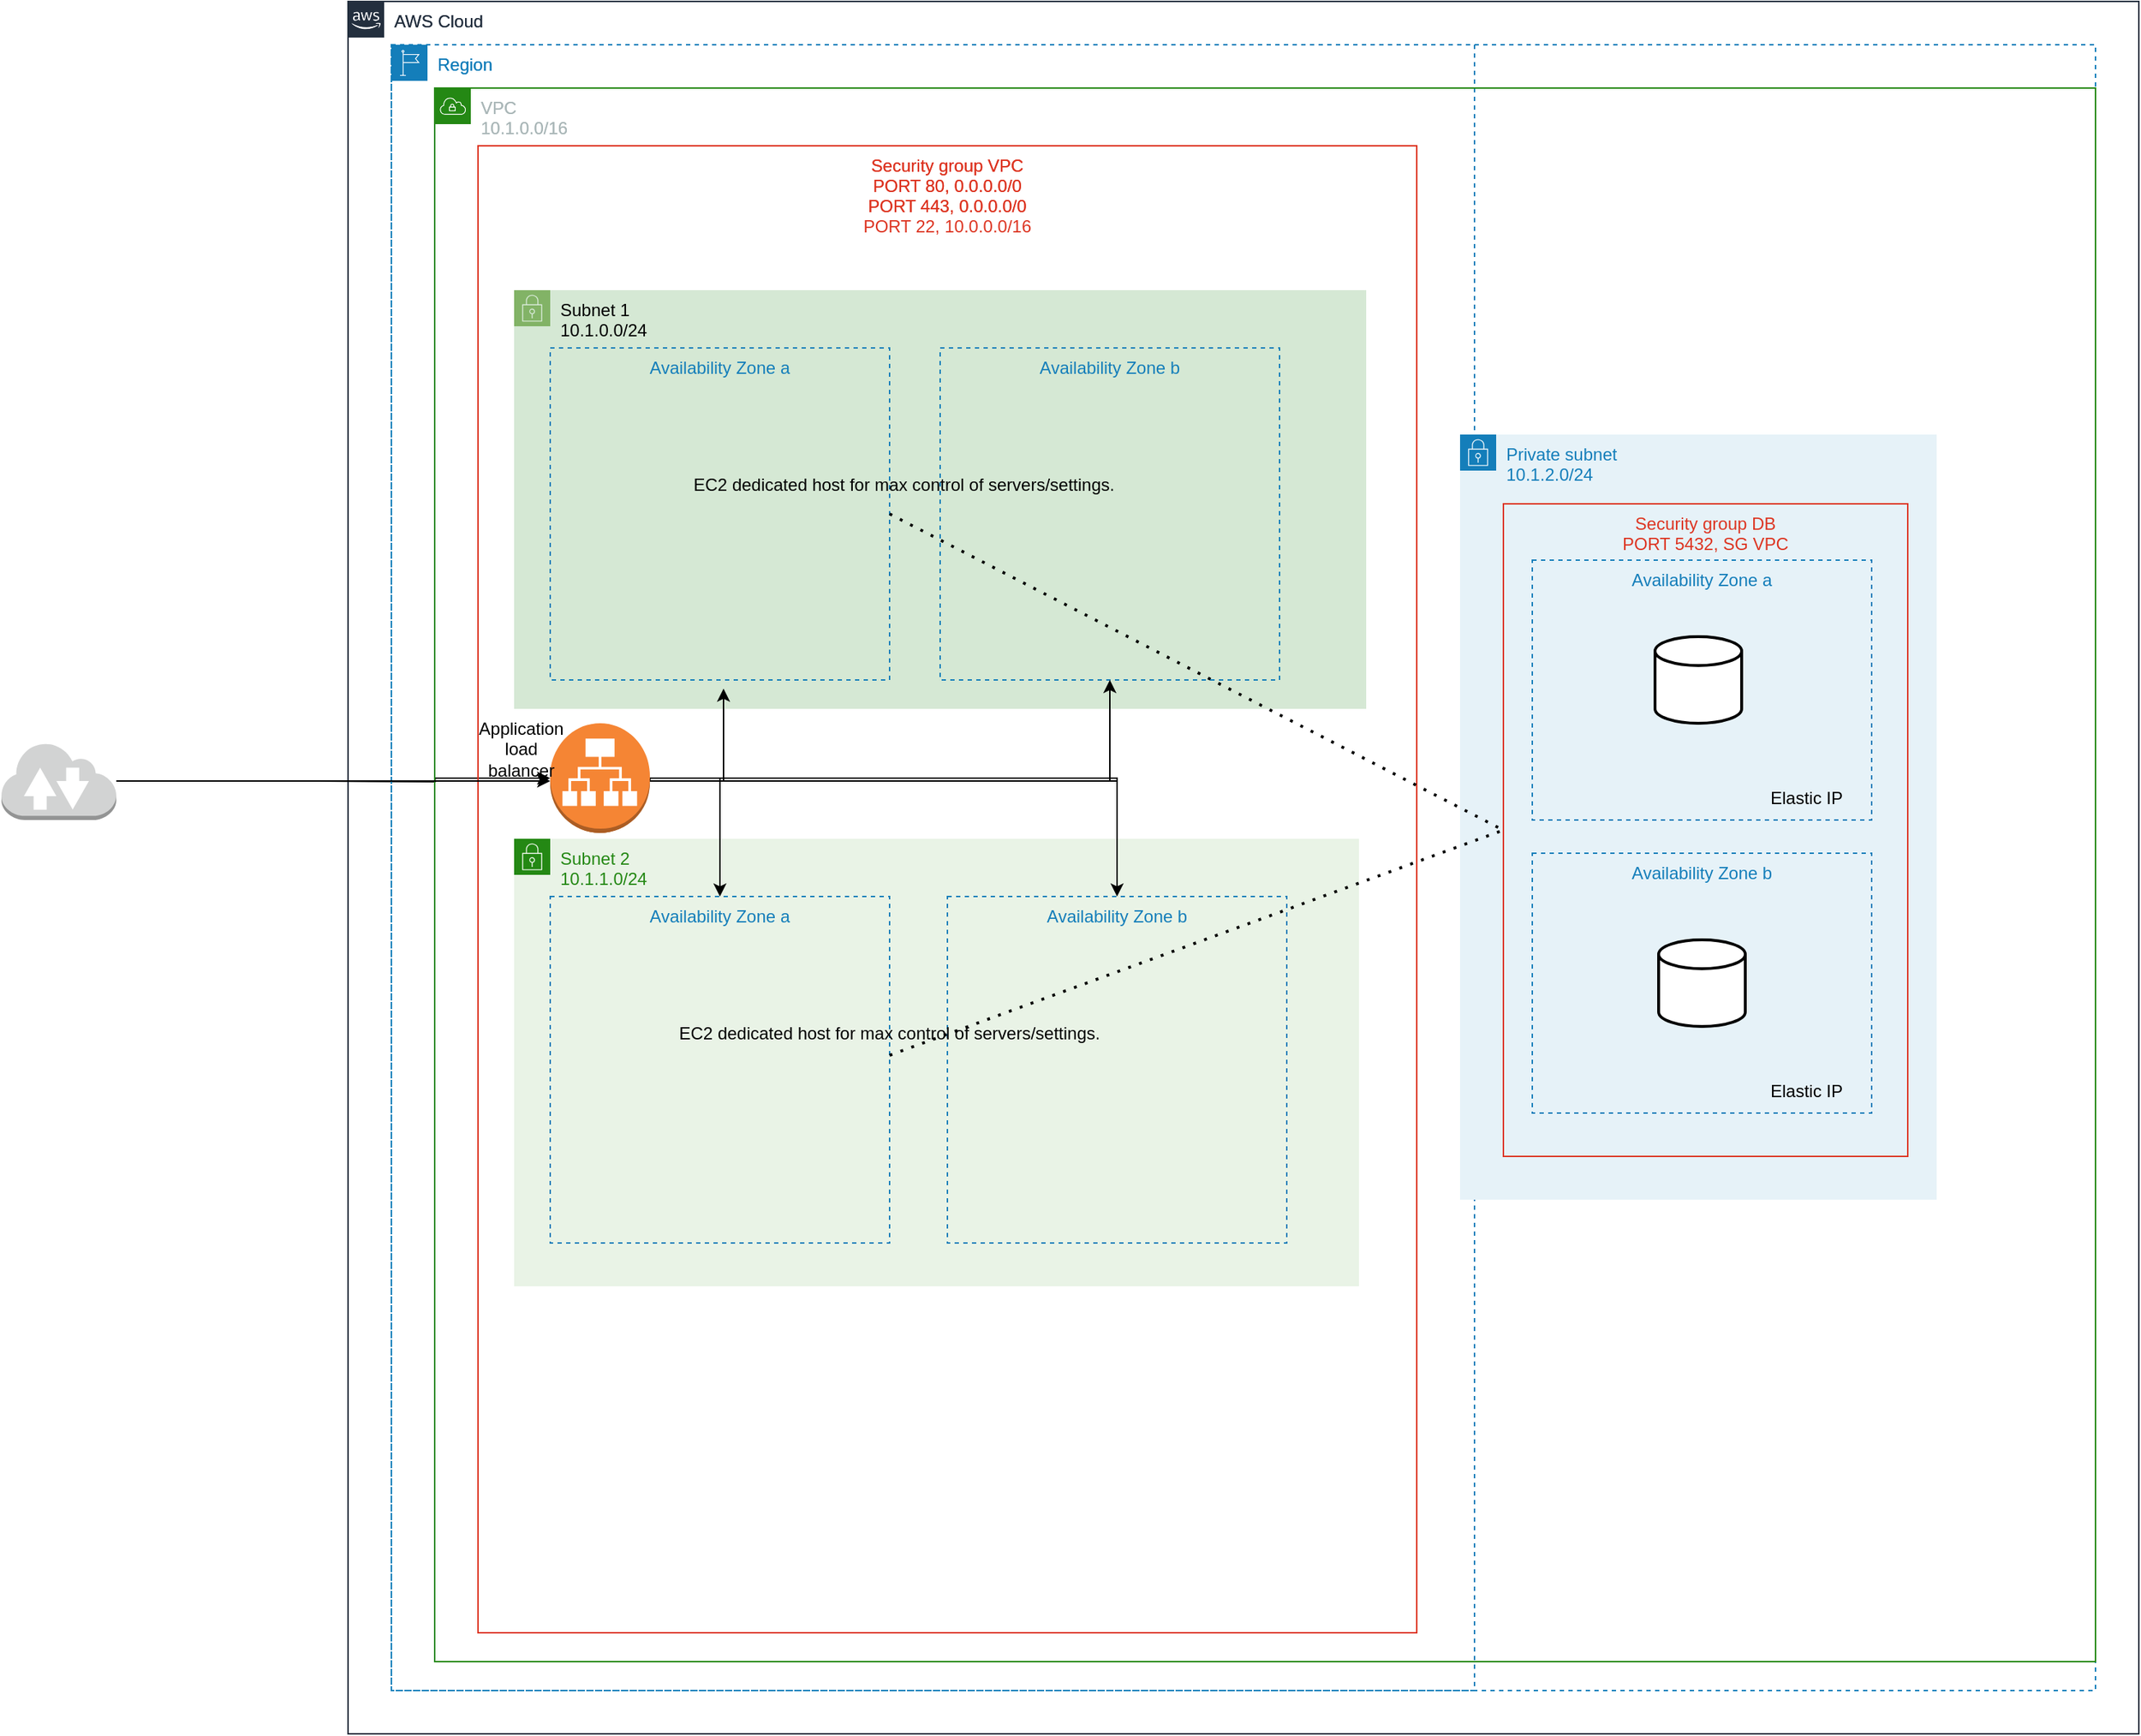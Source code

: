 <mxfile version="20.4.2" type="device"><diagram id="gTvjcaR_RI9-gMZxGEPc" name="Page-1"><mxGraphModel dx="2414" dy="742" grid="1" gridSize="10" guides="1" tooltips="1" connect="1" arrows="1" fold="1" page="1" pageScale="1" pageWidth="850" pageHeight="1100" math="0" shadow="0"><root><mxCell id="0"/><mxCell id="1" parent="0"/><mxCell id="eSPA0Y-xotIE8MCzYfjl-1" value="AWS Cloud" style="points=[[0,0],[0.25,0],[0.5,0],[0.75,0],[1,0],[1,0.25],[1,0.5],[1,0.75],[1,1],[0.75,1],[0.5,1],[0.25,1],[0,1],[0,0.75],[0,0.5],[0,0.25]];outlineConnect=0;gradientColor=none;html=1;whiteSpace=wrap;fontSize=12;fontStyle=0;container=1;pointerEvents=0;collapsible=0;recursiveResize=0;shape=mxgraph.aws4.group;grIcon=mxgraph.aws4.group_aws_cloud_alt;strokeColor=#232F3E;fillColor=none;verticalAlign=top;align=left;spacingLeft=30;fontColor=#232F3E;dashed=0;" parent="1" vertex="1"><mxGeometry x="10" y="10" width="1240" height="1200" as="geometry"/></mxCell><mxCell id="eSPA0Y-xotIE8MCzYfjl-2" value="Security group VPC&#10;PORT 80, 0.0.0.0/0&#10;PORT 443, 0.0.0.0/0" style="fillColor=none;strokeColor=#DD3522;verticalAlign=top;fontStyle=0;fontColor=#DD3522;" parent="1" vertex="1"><mxGeometry x="100" y="110" width="650" height="1030" as="geometry"/></mxCell><mxCell id="eSPA0Y-xotIE8MCzYfjl-3" value="Region" style="points=[[0,0],[0.25,0],[0.5,0],[0.75,0],[1,0],[1,0.25],[1,0.5],[1,0.75],[1,1],[0.75,1],[0.5,1],[0.25,1],[0,1],[0,0.75],[0,0.5],[0,0.25]];outlineConnect=0;gradientColor=none;html=1;whiteSpace=wrap;fontSize=12;fontStyle=0;container=1;pointerEvents=0;collapsible=0;recursiveResize=0;shape=mxgraph.aws4.group;grIcon=mxgraph.aws4.group_region;strokeColor=#147EBA;fillColor=none;verticalAlign=top;align=left;spacingLeft=30;fontColor=#147EBA;dashed=1;" parent="1" vertex="1"><mxGeometry x="40" y="40" width="750" height="1140" as="geometry"/></mxCell><mxCell id="eSPA0Y-xotIE8MCzYfjl-4" value="VPC&lt;br&gt;10.1.0.0/16" style="points=[[0,0],[0.25,0],[0.5,0],[0.75,0],[1,0],[1,0.25],[1,0.5],[1,0.75],[1,1],[0.75,1],[0.5,1],[0.25,1],[0,1],[0,0.75],[0,0.5],[0,0.25]];outlineConnect=0;gradientColor=none;html=1;whiteSpace=wrap;fontSize=12;fontStyle=0;container=1;pointerEvents=0;collapsible=0;recursiveResize=0;shape=mxgraph.aws4.group;grIcon=mxgraph.aws4.group_vpc;strokeColor=#248814;fillColor=none;verticalAlign=top;align=left;spacingLeft=30;fontColor=#AAB7B8;dashed=0;" parent="1" vertex="1"><mxGeometry x="70" y="70" width="1150" height="1090" as="geometry"/></mxCell><mxCell id="eSPA0Y-xotIE8MCzYfjl-5" value="Subnet 1 &lt;br&gt;10.1.0.0/24" style="points=[[0,0],[0.25,0],[0.5,0],[0.75,0],[1,0],[1,0.25],[1,0.5],[1,0.75],[1,1],[0.75,1],[0.5,1],[0.25,1],[0,1],[0,0.75],[0,0.5],[0,0.25]];outlineConnect=0;html=1;whiteSpace=wrap;fontSize=12;fontStyle=0;container=1;pointerEvents=0;collapsible=0;recursiveResize=0;shape=mxgraph.aws4.group;grIcon=mxgraph.aws4.group_security_group;grStroke=0;strokeColor=#82b366;fillColor=#d5e8d4;verticalAlign=top;align=left;spacingLeft=30;dashed=0;" parent="eSPA0Y-xotIE8MCzYfjl-4" vertex="1"><mxGeometry x="55" y="140" width="590" height="290" as="geometry"/></mxCell><mxCell id="eSPA0Y-xotIE8MCzYfjl-7" value="Availability Zone a" style="fillColor=none;strokeColor=#147EBA;dashed=1;verticalAlign=top;fontStyle=0;fontColor=#147EBA;" parent="eSPA0Y-xotIE8MCzYfjl-5" vertex="1"><mxGeometry x="25" y="40" width="235" height="230" as="geometry"/></mxCell><mxCell id="eSPA0Y-xotIE8MCzYfjl-6" value="Subnet 2&lt;br&gt;10.1.1.0/24" style="points=[[0,0],[0.25,0],[0.5,0],[0.75,0],[1,0],[1,0.25],[1,0.5],[1,0.75],[1,1],[0.75,1],[0.5,1],[0.25,1],[0,1],[0,0.75],[0,0.5],[0,0.25]];outlineConnect=0;gradientColor=none;html=1;whiteSpace=wrap;fontSize=12;fontStyle=0;container=1;pointerEvents=0;collapsible=0;recursiveResize=0;shape=mxgraph.aws4.group;grIcon=mxgraph.aws4.group_security_group;grStroke=0;strokeColor=#248814;fillColor=#E9F3E6;verticalAlign=top;align=left;spacingLeft=30;fontColor=#248814;dashed=0;" parent="eSPA0Y-xotIE8MCzYfjl-4" vertex="1"><mxGeometry x="55" y="520" width="585" height="310" as="geometry"/></mxCell><mxCell id="eSPA0Y-xotIE8MCzYfjl-10" value="Availability Zone b" style="fillColor=none;strokeColor=#147EBA;dashed=1;verticalAlign=top;fontStyle=0;fontColor=#147EBA;" parent="eSPA0Y-xotIE8MCzYfjl-6" vertex="1"><mxGeometry x="300" y="40" width="235" height="240" as="geometry"/></mxCell><mxCell id="eSPA0Y-xotIE8MCzYfjl-26" style="edgeStyle=orthogonalEdgeStyle;rounded=0;orthogonalLoop=1;jettySize=auto;html=1;entryX=0.5;entryY=0;entryDx=0;entryDy=0;" parent="eSPA0Y-xotIE8MCzYfjl-4" source="eSPA0Y-xotIE8MCzYfjl-11" target="eSPA0Y-xotIE8MCzYfjl-10" edge="1"><mxGeometry relative="1" as="geometry"/></mxCell><mxCell id="eSPA0Y-xotIE8MCzYfjl-11" value="" style="outlineConnect=0;dashed=0;verticalLabelPosition=bottom;verticalAlign=top;align=center;html=1;shape=mxgraph.aws3.application_load_balancer;fillColor=#F58534;gradientColor=none;" parent="eSPA0Y-xotIE8MCzYfjl-4" vertex="1"><mxGeometry x="80" y="440" width="69" height="76" as="geometry"/></mxCell><mxCell id="eSPA0Y-xotIE8MCzYfjl-28" style="edgeStyle=orthogonalEdgeStyle;rounded=0;orthogonalLoop=1;jettySize=auto;html=1;exitX=1;exitY=0.5;exitDx=0;exitDy=0;exitPerimeter=0;" parent="eSPA0Y-xotIE8MCzYfjl-4" source="eSPA0Y-xotIE8MCzYfjl-11" edge="1"><mxGeometry relative="1" as="geometry"><mxPoint x="200" y="416" as="targetPoint"/><Array as="points"><mxPoint x="200" y="480"/><mxPoint x="200" y="416"/></Array></mxGeometry></mxCell><mxCell id="eSPA0Y-xotIE8MCzYfjl-8" value="Availability Zone b" style="fillColor=none;strokeColor=#147EBA;dashed=1;verticalAlign=top;fontStyle=0;fontColor=#147EBA;" parent="1" vertex="1"><mxGeometry x="420" y="250" width="235" height="230" as="geometry"/></mxCell><mxCell id="eSPA0Y-xotIE8MCzYfjl-9" value="Availability Zone a" style="fillColor=none;strokeColor=#147EBA;dashed=1;verticalAlign=top;fontStyle=0;fontColor=#147EBA;" parent="1" vertex="1"><mxGeometry x="150" y="630" width="235" height="240" as="geometry"/></mxCell><mxCell id="eSPA0Y-xotIE8MCzYfjl-21" value="EC2 dedicated host for max control of servers/settings." style="text;html=1;strokeColor=none;fillColor=none;align=center;verticalAlign=middle;whiteSpace=wrap;rounded=0;" parent="1" vertex="1"><mxGeometry x="180" y="710" width="410" height="30" as="geometry"/></mxCell><mxCell id="eSPA0Y-xotIE8MCzYfjl-22" value="EC2 dedicated host for max control of servers/settings." style="text;html=1;strokeColor=none;fillColor=none;align=center;verticalAlign=middle;whiteSpace=wrap;rounded=0;" parent="1" vertex="1"><mxGeometry x="190" y="330" width="410" height="30" as="geometry"/></mxCell><mxCell id="eSPA0Y-xotIE8MCzYfjl-24" style="edgeStyle=orthogonalEdgeStyle;rounded=0;orthogonalLoop=1;jettySize=auto;html=1;" parent="1" source="eSPA0Y-xotIE8MCzYfjl-11" target="eSPA0Y-xotIE8MCzYfjl-8" edge="1"><mxGeometry relative="1" as="geometry"/></mxCell><mxCell id="eSPA0Y-xotIE8MCzYfjl-27" style="edgeStyle=orthogonalEdgeStyle;rounded=0;orthogonalLoop=1;jettySize=auto;html=1;entryX=0.5;entryY=0;entryDx=0;entryDy=0;exitX=1;exitY=0.5;exitDx=0;exitDy=0;exitPerimeter=0;" parent="1" source="eSPA0Y-xotIE8MCzYfjl-11" target="eSPA0Y-xotIE8MCzYfjl-9" edge="1"><mxGeometry relative="1" as="geometry"/></mxCell><mxCell id="eSPA0Y-xotIE8MCzYfjl-30" style="edgeStyle=orthogonalEdgeStyle;rounded=0;orthogonalLoop=1;jettySize=auto;html=1;entryX=0;entryY=0.5;entryDx=0;entryDy=0;entryPerimeter=0;" parent="1" target="eSPA0Y-xotIE8MCzYfjl-11" edge="1"><mxGeometry relative="1" as="geometry"><mxPoint x="-10.5" y="550" as="sourcePoint"/></mxGeometry></mxCell><mxCell id="OjLrGq0w5toCtnpRONSL-1" value="AWS Cloud" style="points=[[0,0],[0.25,0],[0.5,0],[0.75,0],[1,0],[1,0.25],[1,0.5],[1,0.75],[1,1],[0.75,1],[0.5,1],[0.25,1],[0,1],[0,0.75],[0,0.5],[0,0.25]];outlineConnect=0;gradientColor=none;html=1;whiteSpace=wrap;fontSize=12;fontStyle=0;container=1;pointerEvents=0;collapsible=0;recursiveResize=0;shape=mxgraph.aws4.group;grIcon=mxgraph.aws4.group_aws_cloud_alt;strokeColor=#232F3E;fillColor=none;verticalAlign=top;align=left;spacingLeft=30;fontColor=#232F3E;dashed=0;" vertex="1" parent="1"><mxGeometry x="10" y="10" width="1240" height="1200" as="geometry"/></mxCell><mxCell id="OjLrGq0w5toCtnpRONSL-2" value="Security group VPC&#10;PORT 80, 0.0.0.0/0&#10;PORT 443, 0.0.0.0/0&#10;PORT 22, 10.0.0.0/16" style="fillColor=none;strokeColor=#DD3522;verticalAlign=top;fontStyle=0;fontColor=#DD3522;" vertex="1" parent="1"><mxGeometry x="100" y="110" width="650" height="1030" as="geometry"/></mxCell><mxCell id="OjLrGq0w5toCtnpRONSL-3" value="Region" style="points=[[0,0],[0.25,0],[0.5,0],[0.75,0],[1,0],[1,0.25],[1,0.5],[1,0.75],[1,1],[0.75,1],[0.5,1],[0.25,1],[0,1],[0,0.75],[0,0.5],[0,0.25]];outlineConnect=0;gradientColor=none;html=1;whiteSpace=wrap;fontSize=12;fontStyle=0;container=1;pointerEvents=0;collapsible=0;recursiveResize=0;shape=mxgraph.aws4.group;grIcon=mxgraph.aws4.group_region;strokeColor=#147EBA;fillColor=none;verticalAlign=top;align=left;spacingLeft=30;fontColor=#147EBA;dashed=1;" vertex="1" parent="1"><mxGeometry x="40" y="40" width="1180" height="1140" as="geometry"/></mxCell><mxCell id="OjLrGq0w5toCtnpRONSL-4" value="VPC&lt;br&gt;10.1.0.0/16" style="points=[[0,0],[0.25,0],[0.5,0],[0.75,0],[1,0],[1,0.25],[1,0.5],[1,0.75],[1,1],[0.75,1],[0.5,1],[0.25,1],[0,1],[0,0.75],[0,0.5],[0,0.25]];outlineConnect=0;gradientColor=none;html=1;whiteSpace=wrap;fontSize=12;fontStyle=0;container=1;pointerEvents=0;collapsible=0;recursiveResize=0;shape=mxgraph.aws4.group;grIcon=mxgraph.aws4.group_vpc;strokeColor=#248814;fillColor=none;verticalAlign=top;align=left;spacingLeft=30;fontColor=#AAB7B8;dashed=0;" vertex="1" parent="1"><mxGeometry x="70" y="70" width="1150" height="1090" as="geometry"/></mxCell><mxCell id="OjLrGq0w5toCtnpRONSL-5" value="Subnet 1 &lt;br&gt;10.1.0.0/24" style="points=[[0,0],[0.25,0],[0.5,0],[0.75,0],[1,0],[1,0.25],[1,0.5],[1,0.75],[1,1],[0.75,1],[0.5,1],[0.25,1],[0,1],[0,0.75],[0,0.5],[0,0.25]];outlineConnect=0;html=1;whiteSpace=wrap;fontSize=12;fontStyle=0;container=1;pointerEvents=0;collapsible=0;recursiveResize=0;shape=mxgraph.aws4.group;grIcon=mxgraph.aws4.group_security_group;grStroke=0;strokeColor=#82b366;fillColor=#d5e8d4;verticalAlign=top;align=left;spacingLeft=30;dashed=0;" vertex="1" parent="OjLrGq0w5toCtnpRONSL-4"><mxGeometry x="55" y="140" width="590" height="290" as="geometry"/></mxCell><mxCell id="OjLrGq0w5toCtnpRONSL-6" value="Availability Zone a" style="fillColor=none;strokeColor=#147EBA;dashed=1;verticalAlign=top;fontStyle=0;fontColor=#147EBA;" vertex="1" parent="OjLrGq0w5toCtnpRONSL-5"><mxGeometry x="25" y="40" width="235" height="230" as="geometry"/></mxCell><mxCell id="OjLrGq0w5toCtnpRONSL-7" value="Subnet 2&lt;br&gt;10.1.1.0/24" style="points=[[0,0],[0.25,0],[0.5,0],[0.75,0],[1,0],[1,0.25],[1,0.5],[1,0.75],[1,1],[0.75,1],[0.5,1],[0.25,1],[0,1],[0,0.75],[0,0.5],[0,0.25]];outlineConnect=0;gradientColor=none;html=1;whiteSpace=wrap;fontSize=12;fontStyle=0;container=1;pointerEvents=0;collapsible=0;recursiveResize=0;shape=mxgraph.aws4.group;grIcon=mxgraph.aws4.group_security_group;grStroke=0;strokeColor=#248814;fillColor=#E9F3E6;verticalAlign=top;align=left;spacingLeft=30;fontColor=#248814;dashed=0;" vertex="1" parent="OjLrGq0w5toCtnpRONSL-4"><mxGeometry x="55" y="520" width="585" height="310" as="geometry"/></mxCell><mxCell id="OjLrGq0w5toCtnpRONSL-8" value="Availability Zone b" style="fillColor=none;strokeColor=#147EBA;dashed=1;verticalAlign=top;fontStyle=0;fontColor=#147EBA;" vertex="1" parent="OjLrGq0w5toCtnpRONSL-7"><mxGeometry x="300" y="40" width="235" height="240" as="geometry"/></mxCell><mxCell id="OjLrGq0w5toCtnpRONSL-9" style="edgeStyle=orthogonalEdgeStyle;rounded=0;orthogonalLoop=1;jettySize=auto;html=1;entryX=0.5;entryY=0;entryDx=0;entryDy=0;" edge="1" parent="OjLrGq0w5toCtnpRONSL-4" source="OjLrGq0w5toCtnpRONSL-10" target="OjLrGq0w5toCtnpRONSL-8"><mxGeometry relative="1" as="geometry"/></mxCell><mxCell id="OjLrGq0w5toCtnpRONSL-10" value="" style="outlineConnect=0;dashed=0;verticalLabelPosition=bottom;verticalAlign=top;align=center;html=1;shape=mxgraph.aws3.application_load_balancer;fillColor=#F58534;gradientColor=none;" vertex="1" parent="OjLrGq0w5toCtnpRONSL-4"><mxGeometry x="80" y="444" width="69" height="72" as="geometry"/></mxCell><mxCell id="OjLrGq0w5toCtnpRONSL-11" style="edgeStyle=orthogonalEdgeStyle;rounded=0;orthogonalLoop=1;jettySize=auto;html=1;exitX=1;exitY=0.5;exitDx=0;exitDy=0;exitPerimeter=0;" edge="1" parent="OjLrGq0w5toCtnpRONSL-4" source="OjLrGq0w5toCtnpRONSL-10"><mxGeometry relative="1" as="geometry"><mxPoint x="200" y="416" as="targetPoint"/><Array as="points"><mxPoint x="200" y="480"/><mxPoint x="200" y="416"/></Array></mxGeometry></mxCell><mxCell id="OjLrGq0w5toCtnpRONSL-12" value="Private subnet&lt;br&gt;10.1.2.0/24" style="points=[[0,0],[0.25,0],[0.5,0],[0.75,0],[1,0],[1,0.25],[1,0.5],[1,0.75],[1,1],[0.75,1],[0.5,1],[0.25,1],[0,1],[0,0.75],[0,0.5],[0,0.25]];outlineConnect=0;gradientColor=none;html=1;whiteSpace=wrap;fontSize=12;fontStyle=0;container=1;pointerEvents=0;collapsible=0;recursiveResize=0;shape=mxgraph.aws4.group;grIcon=mxgraph.aws4.group_security_group;grStroke=0;strokeColor=#147EBA;fillColor=#E6F2F8;verticalAlign=top;align=left;spacingLeft=30;fontColor=#147EBA;dashed=0;" vertex="1" parent="OjLrGq0w5toCtnpRONSL-4"><mxGeometry x="710" y="240" width="330" height="530" as="geometry"/></mxCell><mxCell id="OjLrGq0w5toCtnpRONSL-13" value="Availability Zone a" style="fillColor=none;strokeColor=#147EBA;dashed=1;verticalAlign=top;fontStyle=0;fontColor=#147EBA;" vertex="1" parent="OjLrGq0w5toCtnpRONSL-12"><mxGeometry x="50" y="87" width="235" height="180" as="geometry"/></mxCell><mxCell id="OjLrGq0w5toCtnpRONSL-14" value="Security group DB&#10;PORT 5432, SG VPC" style="fillColor=none;strokeColor=#DD3522;verticalAlign=top;fontStyle=0;fontColor=#DD3522;" vertex="1" parent="OjLrGq0w5toCtnpRONSL-12"><mxGeometry x="30" y="48" width="280" height="452" as="geometry"/></mxCell><mxCell id="OjLrGq0w5toCtnpRONSL-15" value="" style="strokeWidth=2;html=1;shape=mxgraph.flowchart.database;whiteSpace=wrap;" vertex="1" parent="OjLrGq0w5toCtnpRONSL-12"><mxGeometry x="135" y="140" width="60" height="60" as="geometry"/></mxCell><mxCell id="OjLrGq0w5toCtnpRONSL-17" value="Elastic IP" style="text;html=1;strokeColor=none;fillColor=none;align=center;verticalAlign=middle;whiteSpace=wrap;rounded=0;" vertex="1" parent="OjLrGq0w5toCtnpRONSL-12"><mxGeometry x="210" y="237" width="60" height="30" as="geometry"/></mxCell><mxCell id="OjLrGq0w5toCtnpRONSL-18" value="" style="endArrow=none;dashed=1;html=1;dashPattern=1 3;strokeWidth=2;rounded=0;entryX=0;entryY=0.5;entryDx=0;entryDy=0;exitX=1;exitY=0.5;exitDx=0;exitDy=0;" edge="1" parent="OjLrGq0w5toCtnpRONSL-4" source="OjLrGq0w5toCtnpRONSL-6" target="OjLrGq0w5toCtnpRONSL-14"><mxGeometry width="50" height="50" relative="1" as="geometry"><mxPoint x="570" y="430" as="sourcePoint"/><mxPoint x="620" y="380" as="targetPoint"/></mxGeometry></mxCell><mxCell id="OjLrGq0w5toCtnpRONSL-19" value="Availability Zone b" style="fillColor=none;strokeColor=#147EBA;dashed=1;verticalAlign=top;fontStyle=0;fontColor=#147EBA;" vertex="1" parent="1"><mxGeometry x="420" y="250" width="235" height="230" as="geometry"/></mxCell><mxCell id="OjLrGq0w5toCtnpRONSL-20" value="Availability Zone a" style="fillColor=none;strokeColor=#147EBA;dashed=1;verticalAlign=top;fontStyle=0;fontColor=#147EBA;" vertex="1" parent="1"><mxGeometry x="150" y="630" width="235" height="240" as="geometry"/></mxCell><mxCell id="OjLrGq0w5toCtnpRONSL-21" value="EC2 dedicated host for max control of servers/settings." style="text;html=1;strokeColor=none;fillColor=none;align=center;verticalAlign=middle;whiteSpace=wrap;rounded=0;" vertex="1" parent="1"><mxGeometry x="180" y="710" width="410" height="30" as="geometry"/></mxCell><mxCell id="OjLrGq0w5toCtnpRONSL-22" value="EC2 dedicated host for max control of servers/settings." style="text;html=1;strokeColor=none;fillColor=none;align=center;verticalAlign=middle;whiteSpace=wrap;rounded=0;" vertex="1" parent="1"><mxGeometry x="190" y="330" width="410" height="30" as="geometry"/></mxCell><mxCell id="OjLrGq0w5toCtnpRONSL-23" style="edgeStyle=orthogonalEdgeStyle;rounded=0;orthogonalLoop=1;jettySize=auto;html=1;" edge="1" parent="1" source="OjLrGq0w5toCtnpRONSL-10" target="OjLrGq0w5toCtnpRONSL-19"><mxGeometry relative="1" as="geometry"/></mxCell><mxCell id="OjLrGq0w5toCtnpRONSL-24" style="edgeStyle=orthogonalEdgeStyle;rounded=0;orthogonalLoop=1;jettySize=auto;html=1;entryX=0.5;entryY=0;entryDx=0;entryDy=0;exitX=1;exitY=0.5;exitDx=0;exitDy=0;exitPerimeter=0;" edge="1" parent="1" source="OjLrGq0w5toCtnpRONSL-10" target="OjLrGq0w5toCtnpRONSL-20"><mxGeometry relative="1" as="geometry"/></mxCell><mxCell id="OjLrGq0w5toCtnpRONSL-25" style="edgeStyle=orthogonalEdgeStyle;rounded=0;orthogonalLoop=1;jettySize=auto;html=1;entryX=0;entryY=0.5;entryDx=0;entryDy=0;entryPerimeter=0;" edge="1" parent="1" source="OjLrGq0w5toCtnpRONSL-27" target="OjLrGq0w5toCtnpRONSL-10"><mxGeometry relative="1" as="geometry"/></mxCell><mxCell id="OjLrGq0w5toCtnpRONSL-27" value="" style="outlineConnect=0;dashed=0;verticalLabelPosition=bottom;verticalAlign=top;align=center;html=1;shape=mxgraph.aws3.internet_2;fillColor=#D2D3D3;gradientColor=none;" vertex="1" parent="1"><mxGeometry x="-230" y="523" width="79.5" height="54" as="geometry"/></mxCell><mxCell id="OjLrGq0w5toCtnpRONSL-31" value="Application load balancer" style="text;html=1;strokeColor=none;fillColor=none;align=center;verticalAlign=middle;whiteSpace=wrap;rounded=0;" vertex="1" parent="1"><mxGeometry x="100" y="505" width="60" height="45" as="geometry"/></mxCell><mxCell id="OjLrGq0w5toCtnpRONSL-34" value="Availability Zone b" style="fillColor=none;strokeColor=#147EBA;dashed=1;verticalAlign=top;fontStyle=0;fontColor=#147EBA;" vertex="1" parent="1"><mxGeometry x="830" y="600" width="235" height="180" as="geometry"/></mxCell><mxCell id="OjLrGq0w5toCtnpRONSL-35" value="" style="endArrow=none;dashed=1;html=1;dashPattern=1 3;strokeWidth=2;rounded=0;entryX=0;entryY=0.5;entryDx=0;entryDy=0;exitX=0.5;exitY=1;exitDx=0;exitDy=0;" edge="1" parent="1" source="OjLrGq0w5toCtnpRONSL-21" target="OjLrGq0w5toCtnpRONSL-14"><mxGeometry width="50" height="50" relative="1" as="geometry"><mxPoint x="395" y="375" as="sourcePoint"/><mxPoint x="820" y="594" as="targetPoint"/></mxGeometry></mxCell><mxCell id="OjLrGq0w5toCtnpRONSL-36" value="" style="strokeWidth=2;html=1;shape=mxgraph.flowchart.database;whiteSpace=wrap;" vertex="1" parent="1"><mxGeometry x="917.5" y="660" width="60" height="60" as="geometry"/></mxCell><mxCell id="OjLrGq0w5toCtnpRONSL-39" value="Elastic IP" style="text;html=1;strokeColor=none;fillColor=none;align=center;verticalAlign=middle;whiteSpace=wrap;rounded=0;" vertex="1" parent="1"><mxGeometry x="990" y="750" width="60" height="30" as="geometry"/></mxCell></root></mxGraphModel></diagram></mxfile>